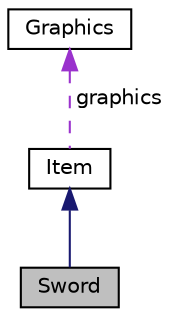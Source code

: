 digraph "Sword"
{
 // LATEX_PDF_SIZE
  edge [fontname="Helvetica",fontsize="10",labelfontname="Helvetica",labelfontsize="10"];
  node [fontname="Helvetica",fontsize="10",shape=record];
  Node1 [label="Sword",height=0.2,width=0.4,color="black", fillcolor="grey75", style="filled", fontcolor="black",tooltip=" "];
  Node2 -> Node1 [dir="back",color="midnightblue",fontsize="10",style="solid",fontname="Helvetica"];
  Node2 [label="Item",height=0.2,width=0.4,color="black", fillcolor="white", style="filled",URL="$classItem.html",tooltip="Item header file."];
  Node3 -> Node2 [dir="back",color="darkorchid3",fontsize="10",style="dashed",label=" graphics" ,fontname="Helvetica"];
  Node3 [label="Graphics",height=0.2,width=0.4,color="black", fillcolor="white", style="filled",URL="$classGraphics.html",tooltip=" "];
}
